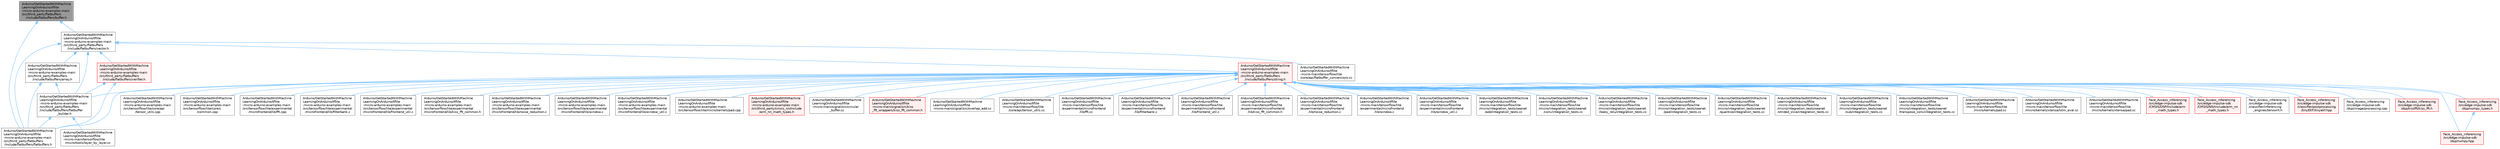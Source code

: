 digraph "Arduino/GetStartedWithMachineLearningOnArduino/tflite-micro-arduino-examples-main/src/third_party/flatbuffers/include/flatbuffers/buffer.h"
{
 // LATEX_PDF_SIZE
  bgcolor="transparent";
  edge [fontname=Helvetica,fontsize=10,labelfontname=Helvetica,labelfontsize=10];
  node [fontname=Helvetica,fontsize=10,shape=box,height=0.2,width=0.4];
  Node1 [id="Node000001",label="Arduino/GetStartedWithMachine\lLearningOnArduino/tflite\l-micro-arduino-examples-main\l/src/third_party/flatbuffers\l/include/flatbuffers/buffer.h",height=0.2,width=0.4,color="gray40", fillcolor="grey60", style="filled", fontcolor="black",tooltip=" "];
  Node1 -> Node2 [id="edge59_Node000001_Node000002",dir="back",color="steelblue1",style="solid",tooltip=" "];
  Node2 [id="Node000002",label="Arduino/GetStartedWithMachine\lLearningOnArduino/tflite\l-micro-arduino-examples-main\l/src/third_party/flatbuffers\l/include/flatbuffers/flatbuffers.h",height=0.2,width=0.4,color="grey40", fillcolor="white", style="filled",URL="$_arduino_2_get_started_with_machine_learning_on_arduino_2tflite-micro-arduino-examples-main_2srcd270c8050fc43b4ed99ee8a8df15de22.html",tooltip=" "];
  Node1 -> Node3 [id="edge60_Node000001_Node000003",dir="back",color="steelblue1",style="solid",tooltip=" "];
  Node3 [id="Node000003",label="Arduino/GetStartedWithMachine\lLearningOnArduino/tflite\l-micro-arduino-examples-main\l/src/third_party/flatbuffers\l/include/flatbuffers/vector.h",height=0.2,width=0.4,color="grey40", fillcolor="white", style="filled",URL="$vector_8h.html",tooltip=" "];
  Node3 -> Node4 [id="edge61_Node000003_Node000004",dir="back",color="steelblue1",style="solid",tooltip=" "];
  Node4 [id="Node000004",label="Arduino/GetStartedWithMachine\lLearningOnArduino/tflite\l-micro-arduino-examples-main\l/src/third_party/flatbuffers\l/include/flatbuffers/array.h",height=0.2,width=0.4,color="grey40", fillcolor="white", style="filled",URL="$tflite-micro-arduino-examples-main_2src_2third__party_2flatbuffers_2include_2flatbuffers_2array_8h.html",tooltip=" "];
  Node4 -> Node5 [id="edge62_Node000004_Node000005",dir="back",color="steelblue1",style="solid",tooltip=" "];
  Node5 [id="Node000005",label="Arduino/GetStartedWithMachine\lLearningOnArduino/tflite\l-micro-arduino-examples-main\l/src/third_party/flatbuffers\l/include/flatbuffers/flatbuffer\l_builder.h",height=0.2,width=0.4,color="grey40", fillcolor="white", style="filled",URL="$flatbuffer__builder_8h.html",tooltip=" "];
  Node5 -> Node2 [id="edge63_Node000005_Node000002",dir="back",color="steelblue1",style="solid",tooltip=" "];
  Node5 -> Node6 [id="edge64_Node000005_Node000006",dir="back",color="steelblue1",style="solid",tooltip=" "];
  Node6 [id="Node000006",label="Arduino/GetStartedWithMachine\lLearningOnArduino/tflite\l-micro-main/tensorflow/lite\l/micro/tools/layer_by_layer.cc",height=0.2,width=0.4,color="grey40", fillcolor="white", style="filled",URL="$layer__by__layer_8cc.html",tooltip=" "];
  Node4 -> Node2 [id="edge65_Node000004_Node000002",dir="back",color="steelblue1",style="solid",tooltip=" "];
  Node3 -> Node5 [id="edge66_Node000003_Node000005",dir="back",color="steelblue1",style="solid",tooltip=" "];
  Node3 -> Node2 [id="edge67_Node000003_Node000002",dir="back",color="steelblue1",style="solid",tooltip=" "];
  Node3 -> Node7 [id="edge68_Node000003_Node000007",dir="back",color="steelblue1",style="solid",tooltip=" "];
  Node7 [id="Node000007",label="Arduino/GetStartedWithMachine\lLearningOnArduino/tflite\l-micro-arduino-examples-main\l/src/third_party/flatbuffers\l/include/flatbuffers/string.h",height=0.2,width=0.4,color="red", fillcolor="#FFF0F0", style="filled",URL="$string_8h.html",tooltip=" "];
  Node7 -> Node8 [id="edge69_Node000007_Node000008",dir="back",color="steelblue1",style="solid",tooltip=" "];
  Node8 [id="Node000008",label="Arduino/GetStartedWithMachine\lLearningOnArduino/tflite\l-micro-arduino-examples-main\l/src/tensorflow/lite/core/api\l/tensor_utils.cpp",height=0.2,width=0.4,color="grey40", fillcolor="white", style="filled",URL="$_arduino_2_get_started_with_machine_learning_on_arduino_2tflite-micro-arduino-examples-main_2src20b4ee89c36b5617cd02fcae486a30b4.html",tooltip=" "];
  Node7 -> Node9 [id="edge70_Node000007_Node000009",dir="back",color="steelblue1",style="solid",tooltip=" "];
  Node9 [id="Node000009",label="Arduino/GetStartedWithMachine\lLearningOnArduino/tflite\l-micro-arduino-examples-main\l/src/tensorflow/lite/core/c\l/common.cpp",height=0.2,width=0.4,color="grey40", fillcolor="white", style="filled",URL="$_arduino_2_get_started_with_machine_learning_on_arduino_2tflite-micro-arduino-examples-main_2src9f4d0a6cf655853dd88e1df27e645f69.html",tooltip=" "];
  Node7 -> Node10 [id="edge71_Node000007_Node000010",dir="back",color="steelblue1",style="solid",tooltip=" "];
  Node10 [id="Node000010",label="Arduino/GetStartedWithMachine\lLearningOnArduino/tflite\l-micro-arduino-examples-main\l/src/tensorflow/lite/experimental\l/microfrontend/lib/fft.cpp",height=0.2,width=0.4,color="grey40", fillcolor="white", style="filled",URL="$fft_8cpp.html",tooltip=" "];
  Node7 -> Node11 [id="edge72_Node000007_Node000011",dir="back",color="steelblue1",style="solid",tooltip=" "];
  Node11 [id="Node000011",label="Arduino/GetStartedWithMachine\lLearningOnArduino/tflite\l-micro-arduino-examples-main\l/src/tensorflow/lite/experimental\l/microfrontend/lib/filterbank.c",height=0.2,width=0.4,color="grey40", fillcolor="white", style="filled",URL="$tflite-micro-arduino-examples-main_2src_2tensorflow_2lite_2experimental_2microfrontend_2lib_2filterbank_8c.html",tooltip=" "];
  Node7 -> Node12 [id="edge73_Node000007_Node000012",dir="back",color="steelblue1",style="solid",tooltip=" "];
  Node12 [id="Node000012",label="Arduino/GetStartedWithMachine\lLearningOnArduino/tflite\l-micro-arduino-examples-main\l/src/tensorflow/lite/experimental\l/microfrontend/lib/frontend_util.c",height=0.2,width=0.4,color="grey40", fillcolor="white", style="filled",URL="$tflite-micro-arduino-examples-main_2src_2tensorflow_2lite_2experimental_2microfrontend_2lib_2frontend__util_8c.html",tooltip=" "];
  Node7 -> Node13 [id="edge74_Node000007_Node000013",dir="back",color="steelblue1",style="solid",tooltip=" "];
  Node13 [id="Node000013",label="Arduino/GetStartedWithMachine\lLearningOnArduino/tflite\l-micro-arduino-examples-main\l/src/tensorflow/lite/experimental\l/microfrontend/lib/kiss_fft_common.h",height=0.2,width=0.4,color="grey40", fillcolor="white", style="filled",URL="$tflite-micro-arduino-examples-main_2src_2tensorflow_2lite_2experimental_2microfrontend_2lib_2kiss__fft__common_8h.html",tooltip=" "];
  Node7 -> Node14 [id="edge75_Node000007_Node000014",dir="back",color="steelblue1",style="solid",tooltip=" "];
  Node14 [id="Node000014",label="Arduino/GetStartedWithMachine\lLearningOnArduino/tflite\l-micro-arduino-examples-main\l/src/tensorflow/lite/experimental\l/microfrontend/lib/noise_reduction.c",height=0.2,width=0.4,color="grey40", fillcolor="white", style="filled",URL="$tflite-micro-arduino-examples-main_2src_2tensorflow_2lite_2experimental_2microfrontend_2lib_2noise__reduction_8c.html",tooltip=" "];
  Node7 -> Node15 [id="edge76_Node000007_Node000015",dir="back",color="steelblue1",style="solid",tooltip=" "];
  Node15 [id="Node000015",label="Arduino/GetStartedWithMachine\lLearningOnArduino/tflite\l-micro-arduino-examples-main\l/src/tensorflow/lite/experimental\l/microfrontend/lib/window.c",height=0.2,width=0.4,color="grey40", fillcolor="white", style="filled",URL="$tflite-micro-arduino-examples-main_2src_2tensorflow_2lite_2experimental_2microfrontend_2lib_2window_8c.html",tooltip=" "];
  Node7 -> Node16 [id="edge77_Node000007_Node000016",dir="back",color="steelblue1",style="solid",tooltip=" "];
  Node16 [id="Node000016",label="Arduino/GetStartedWithMachine\lLearningOnArduino/tflite\l-micro-arduino-examples-main\l/src/tensorflow/lite/experimental\l/microfrontend/lib/window_util.c",height=0.2,width=0.4,color="grey40", fillcolor="white", style="filled",URL="$tflite-micro-arduino-examples-main_2src_2tensorflow_2lite_2experimental_2microfrontend_2lib_2window__util_8c.html",tooltip=" "];
  Node7 -> Node17 [id="edge78_Node000007_Node000017",dir="back",color="steelblue1",style="solid",tooltip=" "];
  Node17 [id="Node000017",label="Arduino/GetStartedWithMachine\lLearningOnArduino/tflite\l-micro-arduino-examples-main\l/src/tensorflow/lite/micro/kernels/pad.cpp",height=0.2,width=0.4,color="grey40", fillcolor="white", style="filled",URL="$_arduino_2_get_started_with_machine_learning_on_arduino_2tflite-micro-arduino-examples-main_2srce67da92963bce2b2b92319303d4a473e.html",tooltip=" "];
  Node7 -> Node18 [id="edge79_Node000007_Node000018",dir="back",color="steelblue1",style="solid",tooltip=" "];
  Node18 [id="Node000018",label="Arduino/GetStartedWithMachine\lLearningOnArduino/tflite\l-micro-arduino-examples-main\l/src/third_party/cmsis_nn/Include\l/arm_nn_math_types.h",height=0.2,width=0.4,color="red", fillcolor="#FFF0F0", style="filled",URL="$_arduino_2_get_started_with_machine_learning_on_arduino_2tflite-micro-arduino-examples-main_2src94b17e0c9eb159f6604b7500918c7321.html",tooltip=" "];
  Node7 -> Node5 [id="edge80_Node000007_Node000005",dir="back",color="steelblue1",style="solid",tooltip=" "];
  Node7 -> Node2 [id="edge81_Node000007_Node000002",dir="back",color="steelblue1",style="solid",tooltip=" "];
  Node7 -> Node84 [id="edge82_Node000007_Node000084",dir="back",color="steelblue1",style="solid",tooltip=" "];
  Node84 [id="Node000084",label="Arduino/GetStartedWithMachine\lLearningOnArduino/tflite\l-micro-main/signal/src/circular\l_buffer.cc",height=0.2,width=0.4,color="grey40", fillcolor="white", style="filled",URL="$signal_2src_2circular__buffer_8cc.html",tooltip=" "];
  Node7 -> Node85 [id="edge83_Node000007_Node000085",dir="back",color="steelblue1",style="solid",tooltip=" "];
  Node85 [id="Node000085",label="Arduino/GetStartedWithMachine\lLearningOnArduino/tflite\l-micro-main/signal/src/kiss\l_fft_wrappers/kiss_fft_common.h",height=0.2,width=0.4,color="red", fillcolor="#FFF0F0", style="filled",URL="$tflite-micro-main_2signal_2src_2kiss__fft__wrappers_2kiss__fft__common_8h.html",tooltip=" "];
  Node7 -> Node98 [id="edge84_Node000007_Node000098",dir="back",color="steelblue1",style="solid",tooltip=" "];
  Node98 [id="Node000098",label="Arduino/GetStartedWithMachine\lLearningOnArduino/tflite\l-micro-main/signal/src/overlap_add.cc",height=0.2,width=0.4,color="grey40", fillcolor="white", style="filled",URL="$src_2overlap__add_8cc.html",tooltip=" "];
  Node7 -> Node99 [id="edge85_Node000007_Node000099",dir="back",color="steelblue1",style="solid",tooltip=" "];
  Node99 [id="Node000099",label="Arduino/GetStartedWithMachine\lLearningOnArduino/tflite\l-micro-main/tensorflow/lite\l/core/api/tensor_utils.cc",height=0.2,width=0.4,color="grey40", fillcolor="white", style="filled",URL="$core_2api_2tensor__utils_8cc.html",tooltip=" "];
  Node7 -> Node100 [id="edge86_Node000007_Node000100",dir="back",color="steelblue1",style="solid",tooltip=" "];
  Node100 [id="Node000100",label="Arduino/GetStartedWithMachine\lLearningOnArduino/tflite\l-micro-main/tensorflow/lite\l/experimental/microfrontend\l/lib/fft.cc",height=0.2,width=0.4,color="grey40", fillcolor="white", style="filled",URL="$fft_8cc.html",tooltip=" "];
  Node7 -> Node101 [id="edge87_Node000007_Node000101",dir="back",color="steelblue1",style="solid",tooltip=" "];
  Node101 [id="Node000101",label="Arduino/GetStartedWithMachine\lLearningOnArduino/tflite\l-micro-main/tensorflow/lite\l/experimental/microfrontend\l/lib/filterbank.c",height=0.2,width=0.4,color="grey40", fillcolor="white", style="filled",URL="$tflite-micro-main_2tensorflow_2lite_2experimental_2microfrontend_2lib_2filterbank_8c.html",tooltip=" "];
  Node7 -> Node102 [id="edge88_Node000007_Node000102",dir="back",color="steelblue1",style="solid",tooltip=" "];
  Node102 [id="Node000102",label="Arduino/GetStartedWithMachine\lLearningOnArduino/tflite\l-micro-main/tensorflow/lite\l/experimental/microfrontend\l/lib/frontend_util.c",height=0.2,width=0.4,color="grey40", fillcolor="white", style="filled",URL="$tflite-micro-main_2tensorflow_2lite_2experimental_2microfrontend_2lib_2frontend__util_8c.html",tooltip=" "];
  Node7 -> Node103 [id="edge89_Node000007_Node000103",dir="back",color="steelblue1",style="solid",tooltip=" "];
  Node103 [id="Node000103",label="Arduino/GetStartedWithMachine\lLearningOnArduino/tflite\l-micro-main/tensorflow/lite\l/experimental/microfrontend\l/lib/kiss_fft_common.h",height=0.2,width=0.4,color="grey40", fillcolor="white", style="filled",URL="$tflite-micro-main_2tensorflow_2lite_2experimental_2microfrontend_2lib_2kiss__fft__common_8h.html",tooltip=" "];
  Node7 -> Node104 [id="edge90_Node000007_Node000104",dir="back",color="steelblue1",style="solid",tooltip=" "];
  Node104 [id="Node000104",label="Arduino/GetStartedWithMachine\lLearningOnArduino/tflite\l-micro-main/tensorflow/lite\l/experimental/microfrontend\l/lib/noise_reduction.c",height=0.2,width=0.4,color="grey40", fillcolor="white", style="filled",URL="$tflite-micro-main_2tensorflow_2lite_2experimental_2microfrontend_2lib_2noise__reduction_8c.html",tooltip=" "];
  Node7 -> Node105 [id="edge91_Node000007_Node000105",dir="back",color="steelblue1",style="solid",tooltip=" "];
  Node105 [id="Node000105",label="Arduino/GetStartedWithMachine\lLearningOnArduino/tflite\l-micro-main/tensorflow/lite\l/experimental/microfrontend\l/lib/window.c",height=0.2,width=0.4,color="grey40", fillcolor="white", style="filled",URL="$tflite-micro-main_2tensorflow_2lite_2experimental_2microfrontend_2lib_2window_8c.html",tooltip=" "];
  Node7 -> Node106 [id="edge92_Node000007_Node000106",dir="back",color="steelblue1",style="solid",tooltip=" "];
  Node106 [id="Node000106",label="Arduino/GetStartedWithMachine\lLearningOnArduino/tflite\l-micro-main/tensorflow/lite\l/experimental/microfrontend\l/lib/window_util.c",height=0.2,width=0.4,color="grey40", fillcolor="white", style="filled",URL="$tflite-micro-main_2tensorflow_2lite_2experimental_2microfrontend_2lib_2window__util_8c.html",tooltip=" "];
  Node7 -> Node107 [id="edge93_Node000007_Node000107",dir="back",color="steelblue1",style="solid",tooltip=" "];
  Node107 [id="Node000107",label="Arduino/GetStartedWithMachine\lLearningOnArduino/tflite\l-micro-main/tensorflow/lite\l/micro/integration_tests/seanet\l/add/integration_tests.cc",height=0.2,width=0.4,color="grey40", fillcolor="white", style="filled",URL="$add_2integration__tests_8cc.html",tooltip=" "];
  Node7 -> Node108 [id="edge94_Node000007_Node000108",dir="back",color="steelblue1",style="solid",tooltip=" "];
  Node108 [id="Node000108",label="Arduino/GetStartedWithMachine\lLearningOnArduino/tflite\l-micro-main/tensorflow/lite\l/micro/integration_tests/seanet\l/conv/integration_tests.cc",height=0.2,width=0.4,color="grey40", fillcolor="white", style="filled",URL="$conv_2integration__tests_8cc.html",tooltip=" "];
  Node7 -> Node109 [id="edge95_Node000007_Node000109",dir="back",color="steelblue1",style="solid",tooltip=" "];
  Node109 [id="Node000109",label="Arduino/GetStartedWithMachine\lLearningOnArduino/tflite\l-micro-main/tensorflow/lite\l/micro/integration_tests/seanet\l/leaky_relu/integration_tests.cc",height=0.2,width=0.4,color="grey40", fillcolor="white", style="filled",URL="$leaky__relu_2integration__tests_8cc.html",tooltip=" "];
  Node7 -> Node110 [id="edge96_Node000007_Node000110",dir="back",color="steelblue1",style="solid",tooltip=" "];
  Node110 [id="Node000110",label="Arduino/GetStartedWithMachine\lLearningOnArduino/tflite\l-micro-main/tensorflow/lite\l/micro/integration_tests/seanet\l/pad/integration_tests.cc",height=0.2,width=0.4,color="grey40", fillcolor="white", style="filled",URL="$pad_2integration__tests_8cc.html",tooltip=" "];
  Node7 -> Node111 [id="edge97_Node000007_Node000111",dir="back",color="steelblue1",style="solid",tooltip=" "];
  Node111 [id="Node000111",label="Arduino/GetStartedWithMachine\lLearningOnArduino/tflite\l-micro-main/tensorflow/lite\l/micro/integration_tests/seanet\l/quantize/integration_tests.cc",height=0.2,width=0.4,color="grey40", fillcolor="white", style="filled",URL="$quantize_2integration__tests_8cc.html",tooltip=" "];
  Node7 -> Node112 [id="edge98_Node000007_Node000112",dir="back",color="steelblue1",style="solid",tooltip=" "];
  Node112 [id="Node000112",label="Arduino/GetStartedWithMachine\lLearningOnArduino/tflite\l-micro-main/tensorflow/lite\l/micro/integration_tests/seanet\l/strided_slice/integration_tests.cc",height=0.2,width=0.4,color="grey40", fillcolor="white", style="filled",URL="$strided__slice_2integration__tests_8cc.html",tooltip=" "];
  Node7 -> Node113 [id="edge99_Node000007_Node000113",dir="back",color="steelblue1",style="solid",tooltip=" "];
  Node113 [id="Node000113",label="Arduino/GetStartedWithMachine\lLearningOnArduino/tflite\l-micro-main/tensorflow/lite\l/micro/integration_tests/seanet\l/sub/integration_tests.cc",height=0.2,width=0.4,color="grey40", fillcolor="white", style="filled",URL="$sub_2integration__tests_8cc.html",tooltip=" "];
  Node7 -> Node114 [id="edge100_Node000007_Node000114",dir="back",color="steelblue1",style="solid",tooltip=" "];
  Node114 [id="Node000114",label="Arduino/GetStartedWithMachine\lLearningOnArduino/tflite\l-micro-main/tensorflow/lite\l/micro/integration_tests/seanet\l/transpose_conv/integration_tests.cc",height=0.2,width=0.4,color="grey40", fillcolor="white", style="filled",URL="$transpose__conv_2integration__tests_8cc.html",tooltip=" "];
  Node7 -> Node115 [id="edge101_Node000007_Node000115",dir="back",color="steelblue1",style="solid",tooltip=" "];
  Node115 [id="Node000115",label="Arduino/GetStartedWithMachine\lLearningOnArduino/tflite\l-micro-main/tensorflow/lite\l/micro/kernels/pad.cc",height=0.2,width=0.4,color="grey40", fillcolor="white", style="filled",URL="$pad_8cc.html",tooltip=" "];
  Node7 -> Node116 [id="edge102_Node000007_Node000116",dir="back",color="steelblue1",style="solid",tooltip=" "];
  Node116 [id="Node000116",label="Arduino/GetStartedWithMachine\lLearningOnArduino/tflite\l-micro-main/tensorflow/lite\l/micro/kernels/xtensa/lstm_eval.cc",height=0.2,width=0.4,color="grey40", fillcolor="white", style="filled",URL="$xtensa_2lstm__eval_8cc.html",tooltip=" "];
  Node7 -> Node117 [id="edge103_Node000007_Node000117",dir="back",color="steelblue1",style="solid",tooltip=" "];
  Node117 [id="Node000117",label="Arduino/GetStartedWithMachine\lLearningOnArduino/tflite\l-micro-main/tensorflow/lite\l/micro/kernels/xtensa/pad.cc",height=0.2,width=0.4,color="grey40", fillcolor="white", style="filled",URL="$xtensa_2pad_8cc.html",tooltip=" "];
  Node7 -> Node118 [id="edge104_Node000007_Node000118",dir="back",color="steelblue1",style="solid",tooltip=" "];
  Node118 [id="Node000118",label="Face_Access_inferencing\l/src/edge-impulse-sdk\l/CMSIS/DSP/Include/arm\l_math_types.h",height=0.2,width=0.4,color="red", fillcolor="#FFF0F0", style="filled",URL="$arm__math__types_8h.html",tooltip=" "];
  Node7 -> Node234 [id="edge105_Node000007_Node000234",dir="back",color="steelblue1",style="solid",tooltip=" "];
  Node234 [id="Node000234",label="Face_Access_inferencing\l/src/edge-impulse-sdk\l/CMSIS/NN/Include/arm_nn\l_math_types.h",height=0.2,width=0.4,color="red", fillcolor="#FFF0F0", style="filled",URL="$_face___access__inferencing_2src_2edge-impulse-sdk_2_c_m_s_i_s_2_n_n_2_include_2arm__nn__math__types_8h.html",tooltip=" "];
  Node7 -> Node182 [id="edge106_Node000007_Node000182",dir="back",color="steelblue1",style="solid",tooltip=" "];
  Node182 [id="Node000182",label="Face_Access_inferencing\l/src/edge-impulse-sdk\l/classifier/inferencing\l_engines/tensorrt.h",height=0.2,width=0.4,color="grey40", fillcolor="white", style="filled",URL="$tensorrt_8h.html",tooltip=" "];
  Node7 -> Node236 [id="edge107_Node000007_Node000236",dir="back",color="steelblue1",style="solid",tooltip=" "];
  Node236 [id="Node000236",label="Face_Access_inferencing\l/src/edge-impulse-sdk\l/classifier/postprocessing\l/tinyEKF/tinyekf.hpp",height=0.2,width=0.4,color="red", fillcolor="#FFF0F0", style="filled",URL="$tinyekf_8hpp.html",tooltip=" "];
  Node7 -> Node237 [id="edge108_Node000007_Node000237",dir="back",color="steelblue1",style="solid",tooltip=" "];
  Node237 [id="Node000237",label="Face_Access_inferencing\l/src/edge-impulse-sdk\l/dsp/image/processing.cpp",height=0.2,width=0.4,color="grey40", fillcolor="white", style="filled",URL="$processing_8cpp.html",tooltip=" "];
  Node7 -> Node238 [id="edge109_Node000007_Node000238",dir="back",color="steelblue1",style="solid",tooltip=" "];
  Node238 [id="Node000238",label="Face_Access_inferencing\l/src/edge-impulse-sdk\l/dsp/kissfft/kiss_fft.h",height=0.2,width=0.4,color="red", fillcolor="#FFF0F0", style="filled",URL="$_face___access__inferencing_2src_2edge-impulse-sdk_2dsp_2kissfft_2kiss__fft_8h.html",tooltip=" "];
  Node7 -> Node143 [id="edge110_Node000007_Node000143",dir="back",color="steelblue1",style="solid",tooltip=" "];
  Node143 [id="Node000143",label="Face_Access_inferencing\l/src/edge-impulse-sdk\l/dsp/numpy.hpp",height=0.2,width=0.4,color="red", fillcolor="#FFF0F0", style="filled",URL="$numpy_8hpp.html",tooltip=" "];
  Node7 -> Node244 [id="edge111_Node000007_Node000244",dir="back",color="steelblue1",style="solid",tooltip=" "];
  Node244 [id="Node000244",label="Face_Access_inferencing\l/src/edge-impulse-sdk\l/dsp/numpy_types.h",height=0.2,width=0.4,color="red", fillcolor="#FFF0F0", style="filled",URL="$numpy__types_8h.html",tooltip=" "];
  Node244 -> Node143 [id="edge112_Node000244_Node000143",dir="back",color="steelblue1",style="solid",tooltip=" "];
  Node3 -> Node258 [id="edge113_Node000003_Node000258",dir="back",color="steelblue1",style="solid",tooltip=" "];
  Node258 [id="Node000258",label="Arduino/GetStartedWithMachine\lLearningOnArduino/tflite\l-micro-arduino-examples-main\l/src/third_party/flatbuffers\l/include/flatbuffers/verifier.h",height=0.2,width=0.4,color="red", fillcolor="#FFF0F0", style="filled",URL="$verifier_8h.html",tooltip=" "];
  Node258 -> Node5 [id="edge114_Node000258_Node000005",dir="back",color="steelblue1",style="solid",tooltip=" "];
  Node258 -> Node2 [id="edge115_Node000258_Node000002",dir="back",color="steelblue1",style="solid",tooltip=" "];
  Node3 -> Node261 [id="edge116_Node000003_Node000261",dir="back",color="steelblue1",style="solid",tooltip=" "];
  Node261 [id="Node000261",label="Arduino/GetStartedWithMachine\lLearningOnArduino/tflite\l-micro-main/tensorflow/lite\l/core/api/flatbuffer_conversions.cc",height=0.2,width=0.4,color="grey40", fillcolor="white", style="filled",URL="$flatbuffer__conversions_8cc.html",tooltip=" "];
}
